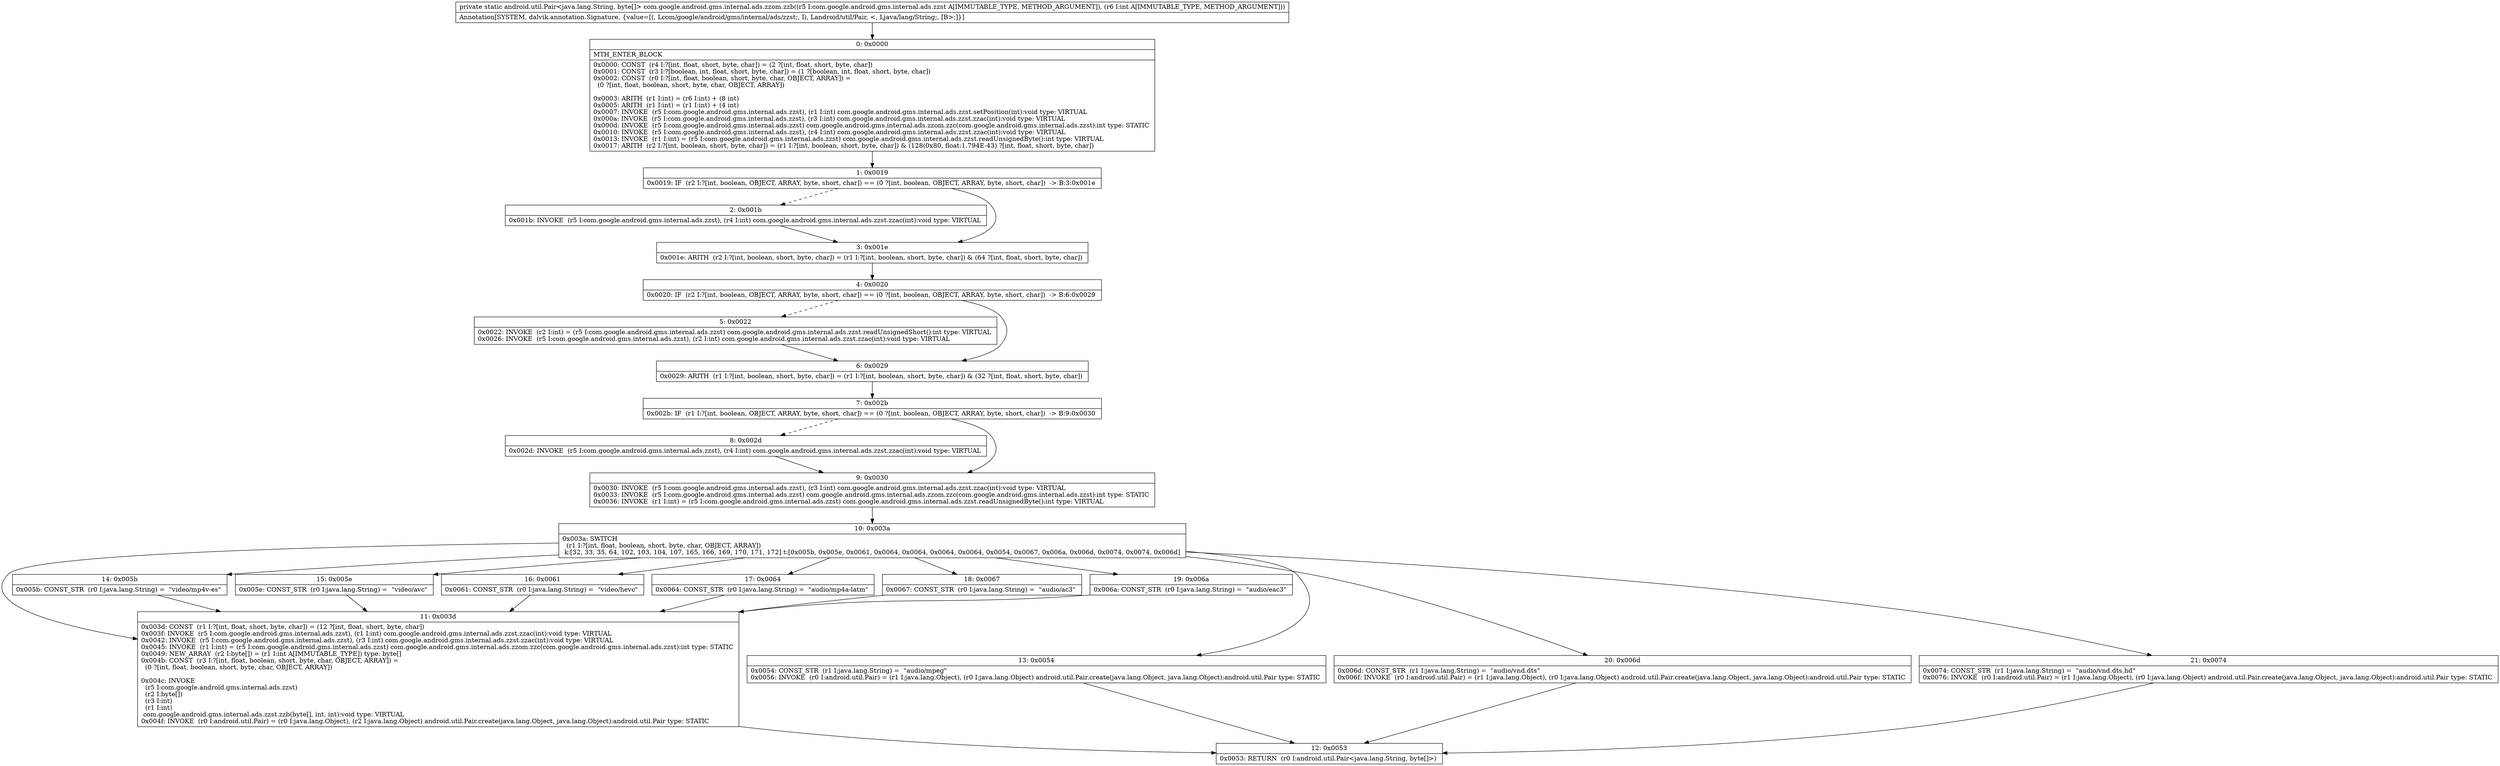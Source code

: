 digraph "CFG forcom.google.android.gms.internal.ads.zzom.zzb(Lcom\/google\/android\/gms\/internal\/ads\/zzst;I)Landroid\/util\/Pair;" {
Node_0 [shape=record,label="{0\:\ 0x0000|MTH_ENTER_BLOCK\l|0x0000: CONST  (r4 I:?[int, float, short, byte, char]) = (2 ?[int, float, short, byte, char]) \l0x0001: CONST  (r3 I:?[boolean, int, float, short, byte, char]) = (1 ?[boolean, int, float, short, byte, char]) \l0x0002: CONST  (r0 I:?[int, float, boolean, short, byte, char, OBJECT, ARRAY]) = \l  (0 ?[int, float, boolean, short, byte, char, OBJECT, ARRAY])\l \l0x0003: ARITH  (r1 I:int) = (r6 I:int) + (8 int) \l0x0005: ARITH  (r1 I:int) = (r1 I:int) + (4 int) \l0x0007: INVOKE  (r5 I:com.google.android.gms.internal.ads.zzst), (r1 I:int) com.google.android.gms.internal.ads.zzst.setPosition(int):void type: VIRTUAL \l0x000a: INVOKE  (r5 I:com.google.android.gms.internal.ads.zzst), (r3 I:int) com.google.android.gms.internal.ads.zzst.zzac(int):void type: VIRTUAL \l0x000d: INVOKE  (r5 I:com.google.android.gms.internal.ads.zzst) com.google.android.gms.internal.ads.zzom.zzc(com.google.android.gms.internal.ads.zzst):int type: STATIC \l0x0010: INVOKE  (r5 I:com.google.android.gms.internal.ads.zzst), (r4 I:int) com.google.android.gms.internal.ads.zzst.zzac(int):void type: VIRTUAL \l0x0013: INVOKE  (r1 I:int) = (r5 I:com.google.android.gms.internal.ads.zzst) com.google.android.gms.internal.ads.zzst.readUnsignedByte():int type: VIRTUAL \l0x0017: ARITH  (r2 I:?[int, boolean, short, byte, char]) = (r1 I:?[int, boolean, short, byte, char]) & (128(0x80, float:1.794E\-43) ?[int, float, short, byte, char]) \l}"];
Node_1 [shape=record,label="{1\:\ 0x0019|0x0019: IF  (r2 I:?[int, boolean, OBJECT, ARRAY, byte, short, char]) == (0 ?[int, boolean, OBJECT, ARRAY, byte, short, char])  \-\> B:3:0x001e \l}"];
Node_2 [shape=record,label="{2\:\ 0x001b|0x001b: INVOKE  (r5 I:com.google.android.gms.internal.ads.zzst), (r4 I:int) com.google.android.gms.internal.ads.zzst.zzac(int):void type: VIRTUAL \l}"];
Node_3 [shape=record,label="{3\:\ 0x001e|0x001e: ARITH  (r2 I:?[int, boolean, short, byte, char]) = (r1 I:?[int, boolean, short, byte, char]) & (64 ?[int, float, short, byte, char]) \l}"];
Node_4 [shape=record,label="{4\:\ 0x0020|0x0020: IF  (r2 I:?[int, boolean, OBJECT, ARRAY, byte, short, char]) == (0 ?[int, boolean, OBJECT, ARRAY, byte, short, char])  \-\> B:6:0x0029 \l}"];
Node_5 [shape=record,label="{5\:\ 0x0022|0x0022: INVOKE  (r2 I:int) = (r5 I:com.google.android.gms.internal.ads.zzst) com.google.android.gms.internal.ads.zzst.readUnsignedShort():int type: VIRTUAL \l0x0026: INVOKE  (r5 I:com.google.android.gms.internal.ads.zzst), (r2 I:int) com.google.android.gms.internal.ads.zzst.zzac(int):void type: VIRTUAL \l}"];
Node_6 [shape=record,label="{6\:\ 0x0029|0x0029: ARITH  (r1 I:?[int, boolean, short, byte, char]) = (r1 I:?[int, boolean, short, byte, char]) & (32 ?[int, float, short, byte, char]) \l}"];
Node_7 [shape=record,label="{7\:\ 0x002b|0x002b: IF  (r1 I:?[int, boolean, OBJECT, ARRAY, byte, short, char]) == (0 ?[int, boolean, OBJECT, ARRAY, byte, short, char])  \-\> B:9:0x0030 \l}"];
Node_8 [shape=record,label="{8\:\ 0x002d|0x002d: INVOKE  (r5 I:com.google.android.gms.internal.ads.zzst), (r4 I:int) com.google.android.gms.internal.ads.zzst.zzac(int):void type: VIRTUAL \l}"];
Node_9 [shape=record,label="{9\:\ 0x0030|0x0030: INVOKE  (r5 I:com.google.android.gms.internal.ads.zzst), (r3 I:int) com.google.android.gms.internal.ads.zzst.zzac(int):void type: VIRTUAL \l0x0033: INVOKE  (r5 I:com.google.android.gms.internal.ads.zzst) com.google.android.gms.internal.ads.zzom.zzc(com.google.android.gms.internal.ads.zzst):int type: STATIC \l0x0036: INVOKE  (r1 I:int) = (r5 I:com.google.android.gms.internal.ads.zzst) com.google.android.gms.internal.ads.zzst.readUnsignedByte():int type: VIRTUAL \l}"];
Node_10 [shape=record,label="{10\:\ 0x003a|0x003a: SWITCH  \l  (r1 I:?[int, float, boolean, short, byte, char, OBJECT, ARRAY])\l k:[32, 33, 35, 64, 102, 103, 104, 107, 165, 166, 169, 170, 171, 172] t:[0x005b, 0x005e, 0x0061, 0x0064, 0x0064, 0x0064, 0x0064, 0x0054, 0x0067, 0x006a, 0x006d, 0x0074, 0x0074, 0x006d] \l}"];
Node_11 [shape=record,label="{11\:\ 0x003d|0x003d: CONST  (r1 I:?[int, float, short, byte, char]) = (12 ?[int, float, short, byte, char]) \l0x003f: INVOKE  (r5 I:com.google.android.gms.internal.ads.zzst), (r1 I:int) com.google.android.gms.internal.ads.zzst.zzac(int):void type: VIRTUAL \l0x0042: INVOKE  (r5 I:com.google.android.gms.internal.ads.zzst), (r3 I:int) com.google.android.gms.internal.ads.zzst.zzac(int):void type: VIRTUAL \l0x0045: INVOKE  (r1 I:int) = (r5 I:com.google.android.gms.internal.ads.zzst) com.google.android.gms.internal.ads.zzom.zzc(com.google.android.gms.internal.ads.zzst):int type: STATIC \l0x0049: NEW_ARRAY  (r2 I:byte[]) = (r1 I:int A[IMMUTABLE_TYPE]) type: byte[] \l0x004b: CONST  (r3 I:?[int, float, boolean, short, byte, char, OBJECT, ARRAY]) = \l  (0 ?[int, float, boolean, short, byte, char, OBJECT, ARRAY])\l \l0x004c: INVOKE  \l  (r5 I:com.google.android.gms.internal.ads.zzst)\l  (r2 I:byte[])\l  (r3 I:int)\l  (r1 I:int)\l com.google.android.gms.internal.ads.zzst.zzb(byte[], int, int):void type: VIRTUAL \l0x004f: INVOKE  (r0 I:android.util.Pair) = (r0 I:java.lang.Object), (r2 I:java.lang.Object) android.util.Pair.create(java.lang.Object, java.lang.Object):android.util.Pair type: STATIC \l}"];
Node_12 [shape=record,label="{12\:\ 0x0053|0x0053: RETURN  (r0 I:android.util.Pair\<java.lang.String, byte[]\>) \l}"];
Node_13 [shape=record,label="{13\:\ 0x0054|0x0054: CONST_STR  (r1 I:java.lang.String) =  \"audio\/mpeg\" \l0x0056: INVOKE  (r0 I:android.util.Pair) = (r1 I:java.lang.Object), (r0 I:java.lang.Object) android.util.Pair.create(java.lang.Object, java.lang.Object):android.util.Pair type: STATIC \l}"];
Node_14 [shape=record,label="{14\:\ 0x005b|0x005b: CONST_STR  (r0 I:java.lang.String) =  \"video\/mp4v\-es\" \l}"];
Node_15 [shape=record,label="{15\:\ 0x005e|0x005e: CONST_STR  (r0 I:java.lang.String) =  \"video\/avc\" \l}"];
Node_16 [shape=record,label="{16\:\ 0x0061|0x0061: CONST_STR  (r0 I:java.lang.String) =  \"video\/hevc\" \l}"];
Node_17 [shape=record,label="{17\:\ 0x0064|0x0064: CONST_STR  (r0 I:java.lang.String) =  \"audio\/mp4a\-latm\" \l}"];
Node_18 [shape=record,label="{18\:\ 0x0067|0x0067: CONST_STR  (r0 I:java.lang.String) =  \"audio\/ac3\" \l}"];
Node_19 [shape=record,label="{19\:\ 0x006a|0x006a: CONST_STR  (r0 I:java.lang.String) =  \"audio\/eac3\" \l}"];
Node_20 [shape=record,label="{20\:\ 0x006d|0x006d: CONST_STR  (r1 I:java.lang.String) =  \"audio\/vnd.dts\" \l0x006f: INVOKE  (r0 I:android.util.Pair) = (r1 I:java.lang.Object), (r0 I:java.lang.Object) android.util.Pair.create(java.lang.Object, java.lang.Object):android.util.Pair type: STATIC \l}"];
Node_21 [shape=record,label="{21\:\ 0x0074|0x0074: CONST_STR  (r1 I:java.lang.String) =  \"audio\/vnd.dts.hd\" \l0x0076: INVOKE  (r0 I:android.util.Pair) = (r1 I:java.lang.Object), (r0 I:java.lang.Object) android.util.Pair.create(java.lang.Object, java.lang.Object):android.util.Pair type: STATIC \l}"];
MethodNode[shape=record,label="{private static android.util.Pair\<java.lang.String, byte[]\> com.google.android.gms.internal.ads.zzom.zzb((r5 I:com.google.android.gms.internal.ads.zzst A[IMMUTABLE_TYPE, METHOD_ARGUMENT]), (r6 I:int A[IMMUTABLE_TYPE, METHOD_ARGUMENT]))  | Annotation[SYSTEM, dalvik.annotation.Signature, \{value=[(, Lcom\/google\/android\/gms\/internal\/ads\/zzst;, I), Landroid\/util\/Pair, \<, Ljava\/lang\/String;, [B\>;]\}]\l}"];
MethodNode -> Node_0;
Node_0 -> Node_1;
Node_1 -> Node_2[style=dashed];
Node_1 -> Node_3;
Node_2 -> Node_3;
Node_3 -> Node_4;
Node_4 -> Node_5[style=dashed];
Node_4 -> Node_6;
Node_5 -> Node_6;
Node_6 -> Node_7;
Node_7 -> Node_8[style=dashed];
Node_7 -> Node_9;
Node_8 -> Node_9;
Node_9 -> Node_10;
Node_10 -> Node_11;
Node_10 -> Node_13;
Node_10 -> Node_14;
Node_10 -> Node_15;
Node_10 -> Node_16;
Node_10 -> Node_17;
Node_10 -> Node_18;
Node_10 -> Node_19;
Node_10 -> Node_20;
Node_10 -> Node_21;
Node_11 -> Node_12;
Node_13 -> Node_12;
Node_14 -> Node_11;
Node_15 -> Node_11;
Node_16 -> Node_11;
Node_17 -> Node_11;
Node_18 -> Node_11;
Node_19 -> Node_11;
Node_20 -> Node_12;
Node_21 -> Node_12;
}

